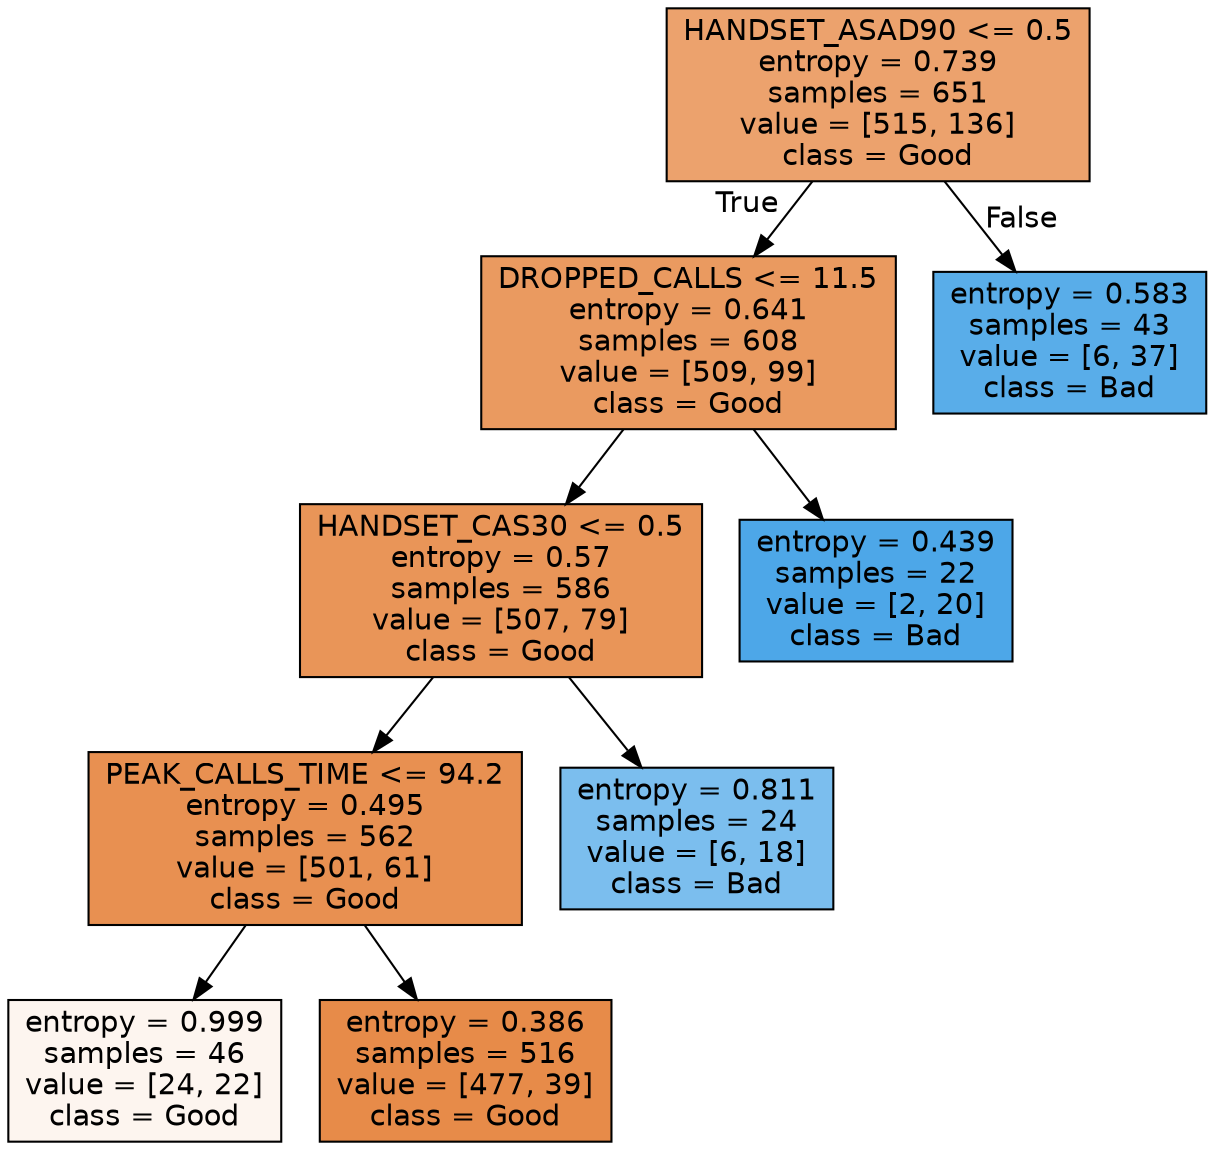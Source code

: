 digraph Tree {
node [shape=box, style="filled", color="black", fontname="helvetica"] ;
edge [fontname="helvetica"] ;
0 [label="HANDSET_ASAD90 <= 0.5\nentropy = 0.739\nsamples = 651\nvalue = [515, 136]\nclass = Good", fillcolor="#eca26d"] ;
1 [label="DROPPED_CALLS <= 11.5\nentropy = 0.641\nsamples = 608\nvalue = [509, 99]\nclass = Good", fillcolor="#ea9a60"] ;
0 -> 1 [labeldistance=2.5, labelangle=45, headlabel="True"] ;
2 [label="HANDSET_CAS30 <= 0.5\nentropy = 0.57\nsamples = 586\nvalue = [507, 79]\nclass = Good", fillcolor="#e99558"] ;
1 -> 2 ;
3 [label="PEAK_CALLS_TIME <= 94.2\nentropy = 0.495\nsamples = 562\nvalue = [501, 61]\nclass = Good", fillcolor="#e89051"] ;
2 -> 3 ;
4 [label="entropy = 0.999\nsamples = 46\nvalue = [24, 22]\nclass = Good", fillcolor="#fdf5ef"] ;
3 -> 4 ;
5 [label="entropy = 0.386\nsamples = 516\nvalue = [477, 39]\nclass = Good", fillcolor="#e78b49"] ;
3 -> 5 ;
6 [label="entropy = 0.811\nsamples = 24\nvalue = [6, 18]\nclass = Bad", fillcolor="#7bbeee"] ;
2 -> 6 ;
7 [label="entropy = 0.439\nsamples = 22\nvalue = [2, 20]\nclass = Bad", fillcolor="#4da7e8"] ;
1 -> 7 ;
8 [label="entropy = 0.583\nsamples = 43\nvalue = [6, 37]\nclass = Bad", fillcolor="#59ade9"] ;
0 -> 8 [labeldistance=2.5, labelangle=-45, headlabel="False"] ;
}